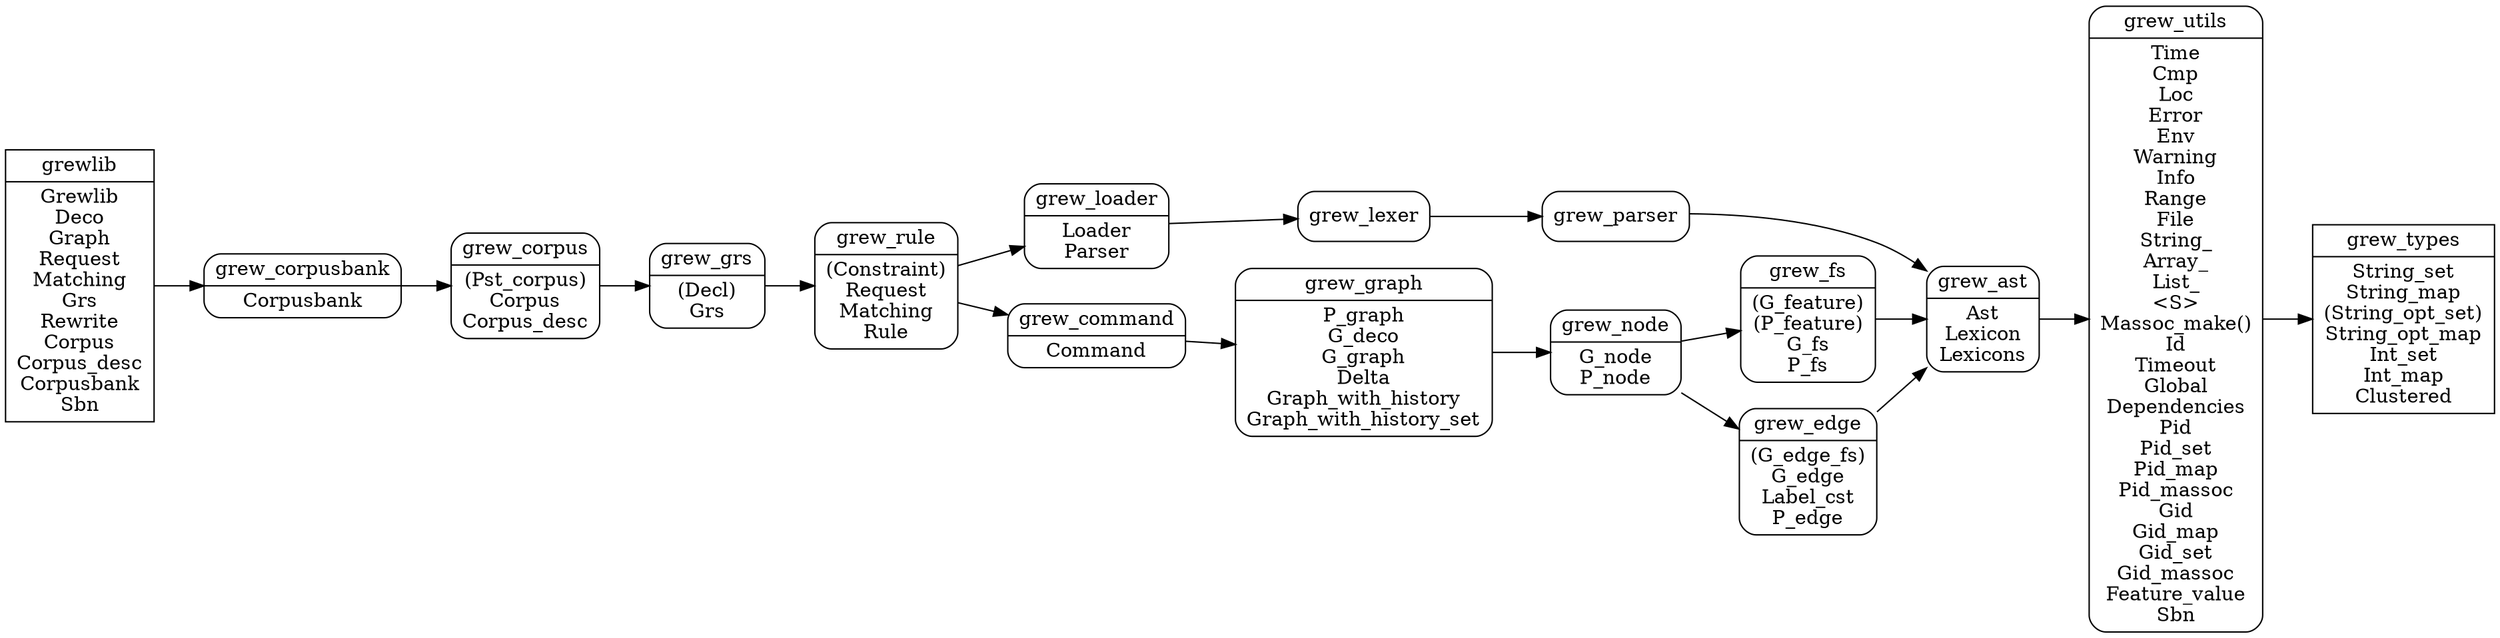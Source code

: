 digraph grew {
  node [shape=Mrecord];
  rankdir = LR;
  Grew_types [fillcolor=yellow, shape=record, label="grew_types|String_set\nString_map\n(String_opt_set)\nString_opt_map\nInt_set\nInt_map\nClustered"]
  Grew_utils [label="grew_utils|Time\nCmp\nLoc\nError\nEnv\nWarning\nInfo\nRange\nFile\nString_\nArray_\nList_\n&lt;S&gt;\nMassoc_make()\nId\nTimeout\nGlobal\nDependencies\nPid\nPid_set\nPid_map\nPid_massoc\nGid\nGid_map\nGid_set\nGid_massoc\nFeature_value\nSbn"]
  grew_ast [label="grew_ast|Ast\nLexicon\nLexicons"]
  grew_loader [label="grew_loader|Loader\nParser"]
  grew_fs [label="grew_fs|(G_feature)\n(P_feature)\nG_fs\nP_fs"]
  grew_edge [label="grew_edge|(G_edge_fs)\nG_edge\nLabel_cst\nP_edge"]
  grew_node [label="grew_node|G_node\nP_node"]
  grew_command [label="grew_command|Command"]
  grew_graph [label="grew_graph|P_graph\nG_deco\nG_graph\nDelta\nGraph_with_history\nGraph_with_history_set"]
  grew_rule [label="grew_rule|(Constraint)\nRequest\nMatching\nRule"]
  grew_grs [label="grew_grs|(Decl)\nGrs"]
  grew_corpus [label="grew_corpus|(Pst_corpus)\nCorpus\nCorpus_desc"]
  grew_corpusbank [label="grew_corpusbank|Corpusbank"]
  grewlib [fillcolor=yellow, shape=record, label="grewlib|Grewlib\nDeco\nGraph\nRequest\nMatching\nGrs\nRewrite\nCorpus\nCorpus_desc\nCorpusbank\nSbn"]
grew_ast -> Grew_utils -> Grew_types
grew_edge -> grew_ast
grew_fs -> grew_ast
grew_command -> grew_graph
grew_node -> grew_edge
grew_node -> grew_fs
grew_graph -> grew_node
grew_rule -> grew_command
grew_grs -> grew_rule
grew_rule -> grew_loader -> grew_lexer -> grew_parser -> grew_ast
grew_corpus -> grew_grs
grew_corpusbank -> grew_corpus
grewlib -> grew_corpusbank

}



